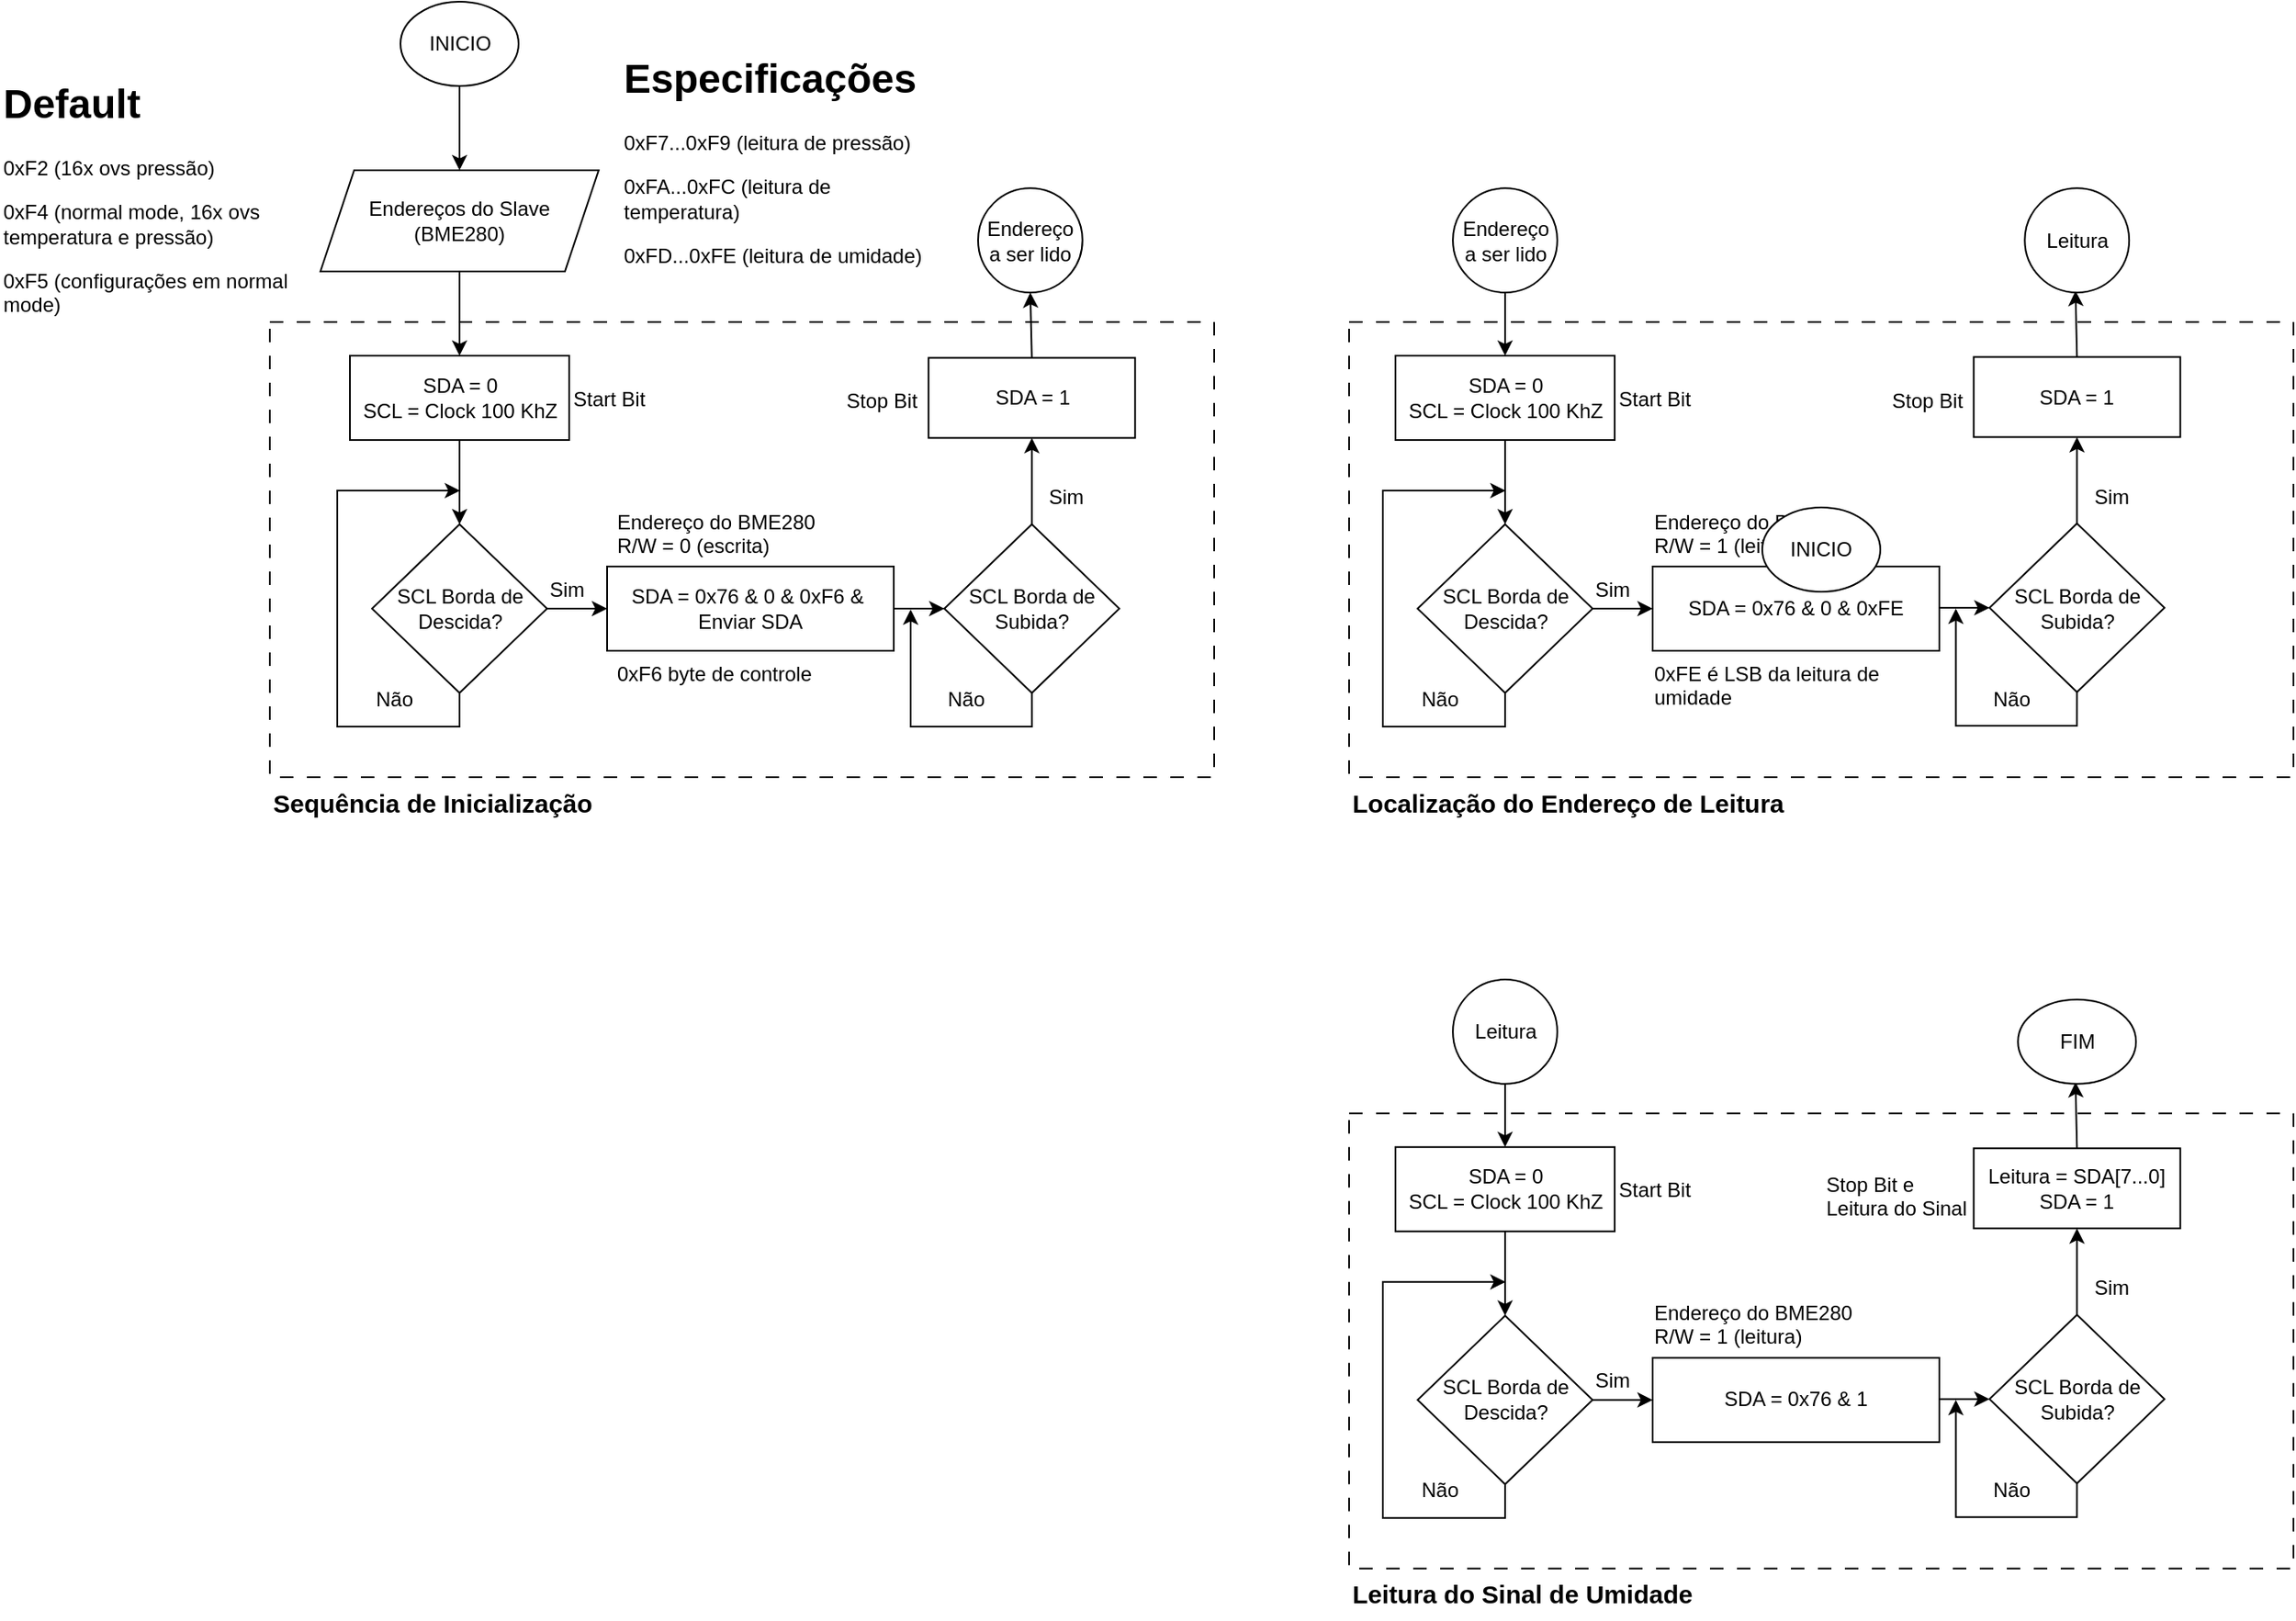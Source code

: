<mxfile version="24.6.0" type="github">
  <diagram name="Página-1" id="uo4vIWMoXTekdhAcwwu6">
    <mxGraphModel dx="1600" dy="775" grid="1" gridSize="10" guides="1" tooltips="1" connect="1" arrows="1" fold="1" page="1" pageScale="1" pageWidth="827" pageHeight="1169" math="0" shadow="0">
      <root>
        <mxCell id="0" />
        <mxCell id="1" parent="0" />
        <mxCell id="YiGi1f87aAJgmJdH8lJt-82" value="" style="rounded=0;whiteSpace=wrap;html=1;fillColor=none;dashed=1;dashPattern=8 8;" vertex="1" parent="1">
          <mxGeometry x="870" y="700" width="560" height="270" as="geometry" />
        </mxCell>
        <mxCell id="YiGi1f87aAJgmJdH8lJt-40" value="" style="rounded=0;whiteSpace=wrap;html=1;fillColor=none;dashed=1;dashPattern=8 8;" vertex="1" parent="1">
          <mxGeometry x="230" y="700" width="560" height="270" as="geometry" />
        </mxCell>
        <mxCell id="NG3DBzSu40vpIyD9UtTB-2" style="edgeStyle=orthogonalEdgeStyle;rounded=0;orthogonalLoop=1;jettySize=auto;html=1;exitX=0.5;exitY=1;exitDx=0;exitDy=0;entryX=0.5;entryY=0;entryDx=0;entryDy=0;" parent="1" source="NG3DBzSu40vpIyD9UtTB-3" target="NG3DBzSu40vpIyD9UtTB-5" edge="1">
          <mxGeometry relative="1" as="geometry" />
        </mxCell>
        <mxCell id="NG3DBzSu40vpIyD9UtTB-3" value="INICIO" style="ellipse;whiteSpace=wrap;html=1;" parent="1" vertex="1">
          <mxGeometry x="307.5" y="510" width="70" height="50" as="geometry" />
        </mxCell>
        <mxCell id="YiGi1f87aAJgmJdH8lJt-15" style="edgeStyle=orthogonalEdgeStyle;rounded=0;orthogonalLoop=1;jettySize=auto;html=1;exitX=0.5;exitY=1;exitDx=0;exitDy=0;" edge="1" parent="1" source="NG3DBzSu40vpIyD9UtTB-5" target="YiGi1f87aAJgmJdH8lJt-13">
          <mxGeometry relative="1" as="geometry" />
        </mxCell>
        <mxCell id="NG3DBzSu40vpIyD9UtTB-5" value="Endereços do Slave (BME280)" style="shape=parallelogram;perimeter=parallelogramPerimeter;whiteSpace=wrap;html=1;fixedSize=1;" parent="1" vertex="1">
          <mxGeometry x="260" y="610" width="165" height="60" as="geometry" />
        </mxCell>
        <mxCell id="NG3DBzSu40vpIyD9UtTB-6" value="&lt;h1 style=&quot;margin-top: 0px;&quot;&gt;Especificações&lt;/h1&gt;&lt;p&gt;&lt;span style=&quot;background-color: initial;&quot;&gt;0xF7...0xF9 (leitura de pressão)&lt;/span&gt;&lt;/p&gt;&lt;p&gt;&lt;span style=&quot;background-color: initial;&quot;&gt;0xFA...0xFC (leitura de temperatura)&lt;/span&gt;&lt;/p&gt;&lt;p&gt;&lt;span style=&quot;background-color: initial;&quot;&gt;0xFD...0xFE (leitura de umidade)&lt;/span&gt;&lt;/p&gt;&lt;p&gt;&lt;span style=&quot;background-color: initial;&quot;&gt;&lt;br&gt;&lt;/span&gt;&lt;/p&gt;&lt;p&gt;&lt;br&gt;&lt;/p&gt;" style="text;html=1;whiteSpace=wrap;overflow=hidden;rounded=0;" parent="1" vertex="1">
          <mxGeometry x="437.5" y="535" width="190" height="135" as="geometry" />
        </mxCell>
        <mxCell id="YiGi1f87aAJgmJdH8lJt-32" style="edgeStyle=orthogonalEdgeStyle;rounded=0;orthogonalLoop=1;jettySize=auto;html=1;exitX=1;exitY=0.5;exitDx=0;exitDy=0;entryX=0;entryY=0.5;entryDx=0;entryDy=0;" edge="1" parent="1" source="NG3DBzSu40vpIyD9UtTB-11" target="YiGi1f87aAJgmJdH8lJt-31">
          <mxGeometry relative="1" as="geometry" />
        </mxCell>
        <mxCell id="NG3DBzSu40vpIyD9UtTB-11" value="SDA = 0x76 &amp;amp; 0 &amp;amp; 0xF6 &amp;amp;&amp;nbsp;&lt;div&gt;Enviar SDA&lt;/div&gt;" style="rounded=0;whiteSpace=wrap;html=1;" parent="1" vertex="1">
          <mxGeometry x="430" y="845" width="170" height="50" as="geometry" />
        </mxCell>
        <mxCell id="YiGi1f87aAJgmJdH8lJt-21" style="edgeStyle=orthogonalEdgeStyle;rounded=0;orthogonalLoop=1;jettySize=auto;html=1;exitX=1;exitY=0.5;exitDx=0;exitDy=0;entryX=0;entryY=0.5;entryDx=0;entryDy=0;" edge="1" parent="1" source="NG3DBzSu40vpIyD9UtTB-14" target="NG3DBzSu40vpIyD9UtTB-11">
          <mxGeometry relative="1" as="geometry" />
        </mxCell>
        <mxCell id="YiGi1f87aAJgmJdH8lJt-23" style="edgeStyle=orthogonalEdgeStyle;rounded=0;orthogonalLoop=1;jettySize=auto;html=1;exitX=0.5;exitY=1;exitDx=0;exitDy=0;" edge="1" parent="1" source="NG3DBzSu40vpIyD9UtTB-14">
          <mxGeometry relative="1" as="geometry">
            <mxPoint x="342.783" y="800" as="targetPoint" />
            <Array as="points">
              <mxPoint x="343" y="940" />
              <mxPoint x="270" y="940" />
              <mxPoint x="270" y="800" />
            </Array>
          </mxGeometry>
        </mxCell>
        <mxCell id="NG3DBzSu40vpIyD9UtTB-14" value="SCL Borda de Descida?" style="rhombus;whiteSpace=wrap;html=1;" parent="1" vertex="1">
          <mxGeometry x="290.63" y="820" width="103.75" height="100" as="geometry" />
        </mxCell>
        <mxCell id="YiGi1f87aAJgmJdH8lJt-2" value="&lt;h1 style=&quot;margin-top: 0px;&quot;&gt;Default&lt;/h1&gt;&lt;p&gt;0xF2 (16x ovs pressão)&lt;/p&gt;&lt;p&gt;0xF4 (normal mode, 16x ovs temperatura e pressão)&lt;/p&gt;&lt;p&gt;&lt;span style=&quot;background-color: initial;&quot;&gt;0xF5 (configurações em normal mode)&lt;/span&gt;&lt;/p&gt;" style="text;html=1;whiteSpace=wrap;overflow=hidden;rounded=0;" vertex="1" parent="1">
          <mxGeometry x="70" y="550" width="190" height="150" as="geometry" />
        </mxCell>
        <mxCell id="YiGi1f87aAJgmJdH8lJt-17" style="edgeStyle=orthogonalEdgeStyle;rounded=0;orthogonalLoop=1;jettySize=auto;html=1;exitX=0.5;exitY=1;exitDx=0;exitDy=0;entryX=0.5;entryY=0;entryDx=0;entryDy=0;" edge="1" parent="1" source="YiGi1f87aAJgmJdH8lJt-13" target="NG3DBzSu40vpIyD9UtTB-14">
          <mxGeometry relative="1" as="geometry" />
        </mxCell>
        <mxCell id="YiGi1f87aAJgmJdH8lJt-13" value="&lt;div&gt;SDA = 0&lt;/div&gt;SCL = Clock 100 KhZ" style="rounded=0;whiteSpace=wrap;html=1;" vertex="1" parent="1">
          <mxGeometry x="277.5" y="720" width="130" height="50" as="geometry" />
        </mxCell>
        <mxCell id="YiGi1f87aAJgmJdH8lJt-19" value="Endereço do BME280 &#xa;R/W = 0 (escrita)" style="text;whiteSpace=wrap;" vertex="1" parent="1">
          <mxGeometry x="433.75" y="805" width="156.25" height="40" as="geometry" />
        </mxCell>
        <mxCell id="YiGi1f87aAJgmJdH8lJt-22" value="Sim" style="text;whiteSpace=wrap;" vertex="1" parent="1">
          <mxGeometry x="394.38" y="845" width="30" height="30" as="geometry" />
        </mxCell>
        <mxCell id="YiGi1f87aAJgmJdH8lJt-24" value="Não" style="text;whiteSpace=wrap;" vertex="1" parent="1">
          <mxGeometry x="290.63" y="910" width="30" height="30" as="geometry" />
        </mxCell>
        <mxCell id="YiGi1f87aAJgmJdH8lJt-25" value="0xF6 byte de controle" style="text;whiteSpace=wrap;" vertex="1" parent="1">
          <mxGeometry x="433.75" y="895" width="122.5" height="40" as="geometry" />
        </mxCell>
        <mxCell id="YiGi1f87aAJgmJdH8lJt-26" value="Start Bit" style="text;whiteSpace=wrap;" vertex="1" parent="1">
          <mxGeometry x="407.5" y="732" width="60" height="25" as="geometry" />
        </mxCell>
        <mxCell id="YiGi1f87aAJgmJdH8lJt-33" style="edgeStyle=orthogonalEdgeStyle;rounded=0;orthogonalLoop=1;jettySize=auto;html=1;exitX=0.5;exitY=1;exitDx=0;exitDy=0;" edge="1" parent="1" source="YiGi1f87aAJgmJdH8lJt-31">
          <mxGeometry relative="1" as="geometry">
            <mxPoint x="610" y="870" as="targetPoint" />
          </mxGeometry>
        </mxCell>
        <mxCell id="YiGi1f87aAJgmJdH8lJt-37" style="edgeStyle=orthogonalEdgeStyle;rounded=0;orthogonalLoop=1;jettySize=auto;html=1;exitX=0.5;exitY=0;exitDx=0;exitDy=0;entryX=0.5;entryY=1;entryDx=0;entryDy=0;" edge="1" parent="1" source="YiGi1f87aAJgmJdH8lJt-31" target="YiGi1f87aAJgmJdH8lJt-36">
          <mxGeometry relative="1" as="geometry" />
        </mxCell>
        <mxCell id="YiGi1f87aAJgmJdH8lJt-31" value="SCL Borda de Subida?" style="rhombus;whiteSpace=wrap;html=1;" vertex="1" parent="1">
          <mxGeometry x="630" y="820" width="103.75" height="100" as="geometry" />
        </mxCell>
        <mxCell id="YiGi1f87aAJgmJdH8lJt-34" value="Não" style="text;whiteSpace=wrap;" vertex="1" parent="1">
          <mxGeometry x="630" y="910" width="30" height="30" as="geometry" />
        </mxCell>
        <mxCell id="YiGi1f87aAJgmJdH8lJt-44" style="edgeStyle=orthogonalEdgeStyle;rounded=0;orthogonalLoop=1;jettySize=auto;html=1;exitX=0.5;exitY=0;exitDx=0;exitDy=0;entryX=0.5;entryY=1;entryDx=0;entryDy=0;" edge="1" parent="1" source="YiGi1f87aAJgmJdH8lJt-36" target="YiGi1f87aAJgmJdH8lJt-43">
          <mxGeometry relative="1" as="geometry" />
        </mxCell>
        <mxCell id="YiGi1f87aAJgmJdH8lJt-36" value="&lt;div&gt;SDA = 1&lt;/div&gt;" style="rounded=0;whiteSpace=wrap;html=1;" vertex="1" parent="1">
          <mxGeometry x="620.62" y="721.25" width="122.5" height="47.5" as="geometry" />
        </mxCell>
        <mxCell id="YiGi1f87aAJgmJdH8lJt-38" value="Stop Bit" style="text;whiteSpace=wrap;" vertex="1" parent="1">
          <mxGeometry x="570" y="732.5" width="60" height="25" as="geometry" />
        </mxCell>
        <mxCell id="YiGi1f87aAJgmJdH8lJt-39" value="Sim" style="text;whiteSpace=wrap;" vertex="1" parent="1">
          <mxGeometry x="690" y="790" width="30" height="30" as="geometry" />
        </mxCell>
        <mxCell id="YiGi1f87aAJgmJdH8lJt-42" value="Sequência de Inicialização" style="text;whiteSpace=wrap;fontStyle=1;fontSize=15;" vertex="1" parent="1">
          <mxGeometry x="230" y="970" width="220" height="30" as="geometry" />
        </mxCell>
        <mxCell id="YiGi1f87aAJgmJdH8lJt-43" value="Endereço a ser lido" style="ellipse;whiteSpace=wrap;html=1;aspect=fixed;" vertex="1" parent="1">
          <mxGeometry x="650" y="620.62" width="61.88" height="61.88" as="geometry" />
        </mxCell>
        <mxCell id="YiGi1f87aAJgmJdH8lJt-53" style="edgeStyle=orthogonalEdgeStyle;rounded=0;orthogonalLoop=1;jettySize=auto;html=1;exitX=0.5;exitY=1;exitDx=0;exitDy=0;entryX=0.5;entryY=0;entryDx=0;entryDy=0;" edge="1" parent="1" source="YiGi1f87aAJgmJdH8lJt-45" target="YiGi1f87aAJgmJdH8lJt-49">
          <mxGeometry relative="1" as="geometry" />
        </mxCell>
        <mxCell id="YiGi1f87aAJgmJdH8lJt-45" value="Endereço a ser lido" style="ellipse;whiteSpace=wrap;html=1;aspect=fixed;" vertex="1" parent="1">
          <mxGeometry x="931.56" y="620.62" width="61.88" height="61.88" as="geometry" />
        </mxCell>
        <mxCell id="YiGi1f87aAJgmJdH8lJt-46" style="edgeStyle=orthogonalEdgeStyle;rounded=0;orthogonalLoop=1;jettySize=auto;html=1;exitX=0.5;exitY=1;exitDx=0;exitDy=0;" edge="1" parent="1" source="YiGi1f87aAJgmJdH8lJt-47">
          <mxGeometry relative="1" as="geometry">
            <mxPoint x="962.783" y="800" as="targetPoint" />
            <Array as="points">
              <mxPoint x="963" y="940" />
              <mxPoint x="890" y="940" />
              <mxPoint x="890" y="800" />
            </Array>
          </mxGeometry>
        </mxCell>
        <mxCell id="YiGi1f87aAJgmJdH8lJt-63" style="edgeStyle=orthogonalEdgeStyle;rounded=0;orthogonalLoop=1;jettySize=auto;html=1;exitX=1;exitY=0.5;exitDx=0;exitDy=0;entryX=0;entryY=0.5;entryDx=0;entryDy=0;" edge="1" parent="1" source="YiGi1f87aAJgmJdH8lJt-47" target="YiGi1f87aAJgmJdH8lJt-55">
          <mxGeometry relative="1" as="geometry" />
        </mxCell>
        <mxCell id="YiGi1f87aAJgmJdH8lJt-47" value="SCL Borda de Descida?" style="rhombus;whiteSpace=wrap;html=1;" vertex="1" parent="1">
          <mxGeometry x="910.63" y="820" width="103.75" height="100" as="geometry" />
        </mxCell>
        <mxCell id="YiGi1f87aAJgmJdH8lJt-48" style="edgeStyle=orthogonalEdgeStyle;rounded=0;orthogonalLoop=1;jettySize=auto;html=1;exitX=0.5;exitY=1;exitDx=0;exitDy=0;entryX=0.5;entryY=0;entryDx=0;entryDy=0;" edge="1" parent="1" source="YiGi1f87aAJgmJdH8lJt-49" target="YiGi1f87aAJgmJdH8lJt-47">
          <mxGeometry relative="1" as="geometry" />
        </mxCell>
        <mxCell id="YiGi1f87aAJgmJdH8lJt-49" value="&lt;div&gt;SDA = 0&lt;/div&gt;SCL = Clock 100 KhZ" style="rounded=0;whiteSpace=wrap;html=1;" vertex="1" parent="1">
          <mxGeometry x="897.5" y="720" width="130" height="50" as="geometry" />
        </mxCell>
        <mxCell id="YiGi1f87aAJgmJdH8lJt-50" value="Não" style="text;whiteSpace=wrap;" vertex="1" parent="1">
          <mxGeometry x="910.63" y="910" width="30" height="30" as="geometry" />
        </mxCell>
        <mxCell id="YiGi1f87aAJgmJdH8lJt-51" value="Start Bit" style="text;whiteSpace=wrap;" vertex="1" parent="1">
          <mxGeometry x="1027.5" y="732" width="60" height="25" as="geometry" />
        </mxCell>
        <mxCell id="YiGi1f87aAJgmJdH8lJt-55" value="SDA = 0x76 &amp;amp; 0 &amp;amp; 0xFE" style="rounded=0;whiteSpace=wrap;html=1;" vertex="1" parent="1">
          <mxGeometry x="1050" y="845" width="170" height="50" as="geometry" />
        </mxCell>
        <mxCell id="YiGi1f87aAJgmJdH8lJt-59" value="Endereço do BME280 &#xa;R/W = 1 (leitura)" style="text;whiteSpace=wrap;" vertex="1" parent="1">
          <mxGeometry x="1049.37" y="805" width="156.25" height="40" as="geometry" />
        </mxCell>
        <mxCell id="YiGi1f87aAJgmJdH8lJt-60" value="Sim" style="text;whiteSpace=wrap;" vertex="1" parent="1">
          <mxGeometry x="1014.38" y="845" width="30" height="20" as="geometry" />
        </mxCell>
        <mxCell id="YiGi1f87aAJgmJdH8lJt-61" value="0xFE é LSB da leitura de umidade" style="text;whiteSpace=wrap;" vertex="1" parent="1">
          <mxGeometry x="1049.37" y="895" width="140.63" height="40" as="geometry" />
        </mxCell>
        <mxCell id="YiGi1f87aAJgmJdH8lJt-72" style="edgeStyle=orthogonalEdgeStyle;rounded=0;orthogonalLoop=1;jettySize=auto;html=1;exitX=1;exitY=0.5;exitDx=0;exitDy=0;entryX=0;entryY=0.5;entryDx=0;entryDy=0;" edge="1" parent="1" target="YiGi1f87aAJgmJdH8lJt-75">
          <mxGeometry relative="1" as="geometry">
            <mxPoint x="1219.75" y="869.5" as="sourcePoint" />
          </mxGeometry>
        </mxCell>
        <mxCell id="YiGi1f87aAJgmJdH8lJt-73" style="edgeStyle=orthogonalEdgeStyle;rounded=0;orthogonalLoop=1;jettySize=auto;html=1;exitX=0.5;exitY=1;exitDx=0;exitDy=0;" edge="1" parent="1" source="YiGi1f87aAJgmJdH8lJt-75">
          <mxGeometry relative="1" as="geometry">
            <mxPoint x="1229.75" y="869.5" as="targetPoint" />
          </mxGeometry>
        </mxCell>
        <mxCell id="YiGi1f87aAJgmJdH8lJt-74" style="edgeStyle=orthogonalEdgeStyle;rounded=0;orthogonalLoop=1;jettySize=auto;html=1;exitX=0.5;exitY=0;exitDx=0;exitDy=0;entryX=0.5;entryY=1;entryDx=0;entryDy=0;" edge="1" parent="1" source="YiGi1f87aAJgmJdH8lJt-75" target="YiGi1f87aAJgmJdH8lJt-77">
          <mxGeometry relative="1" as="geometry" />
        </mxCell>
        <mxCell id="YiGi1f87aAJgmJdH8lJt-75" value="SCL Borda de Subida?" style="rhombus;whiteSpace=wrap;html=1;" vertex="1" parent="1">
          <mxGeometry x="1249.75" y="819.5" width="103.75" height="100" as="geometry" />
        </mxCell>
        <mxCell id="YiGi1f87aAJgmJdH8lJt-76" style="edgeStyle=orthogonalEdgeStyle;rounded=0;orthogonalLoop=1;jettySize=auto;html=1;exitX=0.5;exitY=0;exitDx=0;exitDy=0;entryX=0.5;entryY=1;entryDx=0;entryDy=0;" edge="1" parent="1" source="YiGi1f87aAJgmJdH8lJt-77">
          <mxGeometry relative="1" as="geometry">
            <mxPoint x="1300.75" y="681.5" as="targetPoint" />
          </mxGeometry>
        </mxCell>
        <mxCell id="YiGi1f87aAJgmJdH8lJt-77" value="&lt;div&gt;SDA = 1&lt;/div&gt;" style="rounded=0;whiteSpace=wrap;html=1;" vertex="1" parent="1">
          <mxGeometry x="1240.37" y="720.75" width="122.5" height="47.5" as="geometry" />
        </mxCell>
        <mxCell id="YiGi1f87aAJgmJdH8lJt-78" value="Stop Bit" style="text;whiteSpace=wrap;" vertex="1" parent="1">
          <mxGeometry x="1190" y="732.5" width="60" height="25" as="geometry" />
        </mxCell>
        <mxCell id="YiGi1f87aAJgmJdH8lJt-79" value="Sim" style="text;whiteSpace=wrap;" vertex="1" parent="1">
          <mxGeometry x="1309.75" y="789.5" width="30" height="30" as="geometry" />
        </mxCell>
        <mxCell id="YiGi1f87aAJgmJdH8lJt-80" value="Não" style="text;whiteSpace=wrap;" vertex="1" parent="1">
          <mxGeometry x="1249.75" y="910" width="30" height="30" as="geometry" />
        </mxCell>
        <mxCell id="YiGi1f87aAJgmJdH8lJt-81" value="Leitura" style="ellipse;whiteSpace=wrap;html=1;aspect=fixed;" vertex="1" parent="1">
          <mxGeometry x="1270.68" y="620.62" width="61.88" height="61.88" as="geometry" />
        </mxCell>
        <mxCell id="YiGi1f87aAJgmJdH8lJt-83" value="Localização do Endereço de Leitura" style="text;whiteSpace=wrap;fontStyle=1;fontSize=15;" vertex="1" parent="1">
          <mxGeometry x="870" y="970" width="300" height="30" as="geometry" />
        </mxCell>
        <mxCell id="YiGi1f87aAJgmJdH8lJt-84" value="" style="rounded=0;whiteSpace=wrap;html=1;fillColor=none;dashed=1;dashPattern=8 8;" vertex="1" parent="1">
          <mxGeometry x="870" y="1169.38" width="560" height="270" as="geometry" />
        </mxCell>
        <mxCell id="YiGi1f87aAJgmJdH8lJt-85" style="edgeStyle=orthogonalEdgeStyle;rounded=0;orthogonalLoop=1;jettySize=auto;html=1;exitX=0.5;exitY=1;exitDx=0;exitDy=0;entryX=0.5;entryY=0;entryDx=0;entryDy=0;" edge="1" parent="1" source="YiGi1f87aAJgmJdH8lJt-86" target="YiGi1f87aAJgmJdH8lJt-91">
          <mxGeometry relative="1" as="geometry" />
        </mxCell>
        <mxCell id="YiGi1f87aAJgmJdH8lJt-86" value="Leitura" style="ellipse;whiteSpace=wrap;html=1;aspect=fixed;" vertex="1" parent="1">
          <mxGeometry x="931.56" y="1090" width="61.88" height="61.88" as="geometry" />
        </mxCell>
        <mxCell id="YiGi1f87aAJgmJdH8lJt-87" style="edgeStyle=orthogonalEdgeStyle;rounded=0;orthogonalLoop=1;jettySize=auto;html=1;exitX=0.5;exitY=1;exitDx=0;exitDy=0;" edge="1" parent="1" source="YiGi1f87aAJgmJdH8lJt-89">
          <mxGeometry relative="1" as="geometry">
            <mxPoint x="962.783" y="1269.38" as="targetPoint" />
            <Array as="points">
              <mxPoint x="963" y="1409.38" />
              <mxPoint x="890" y="1409.38" />
              <mxPoint x="890" y="1269.38" />
            </Array>
          </mxGeometry>
        </mxCell>
        <mxCell id="YiGi1f87aAJgmJdH8lJt-88" style="edgeStyle=orthogonalEdgeStyle;rounded=0;orthogonalLoop=1;jettySize=auto;html=1;exitX=1;exitY=0.5;exitDx=0;exitDy=0;entryX=0;entryY=0.5;entryDx=0;entryDy=0;" edge="1" parent="1" source="YiGi1f87aAJgmJdH8lJt-89" target="YiGi1f87aAJgmJdH8lJt-94">
          <mxGeometry relative="1" as="geometry" />
        </mxCell>
        <mxCell id="YiGi1f87aAJgmJdH8lJt-89" value="SCL Borda de Descida?" style="rhombus;whiteSpace=wrap;html=1;" vertex="1" parent="1">
          <mxGeometry x="910.63" y="1289.38" width="103.75" height="100" as="geometry" />
        </mxCell>
        <mxCell id="YiGi1f87aAJgmJdH8lJt-90" style="edgeStyle=orthogonalEdgeStyle;rounded=0;orthogonalLoop=1;jettySize=auto;html=1;exitX=0.5;exitY=1;exitDx=0;exitDy=0;entryX=0.5;entryY=0;entryDx=0;entryDy=0;" edge="1" parent="1" source="YiGi1f87aAJgmJdH8lJt-91" target="YiGi1f87aAJgmJdH8lJt-89">
          <mxGeometry relative="1" as="geometry" />
        </mxCell>
        <mxCell id="YiGi1f87aAJgmJdH8lJt-91" value="&lt;div&gt;SDA = 0&lt;/div&gt;SCL = Clock 100 KhZ" style="rounded=0;whiteSpace=wrap;html=1;" vertex="1" parent="1">
          <mxGeometry x="897.5" y="1189.38" width="130" height="50" as="geometry" />
        </mxCell>
        <mxCell id="YiGi1f87aAJgmJdH8lJt-92" value="Não" style="text;whiteSpace=wrap;" vertex="1" parent="1">
          <mxGeometry x="910.63" y="1379.38" width="30" height="30" as="geometry" />
        </mxCell>
        <mxCell id="YiGi1f87aAJgmJdH8lJt-93" value="Start Bit" style="text;whiteSpace=wrap;" vertex="1" parent="1">
          <mxGeometry x="1027.5" y="1201.38" width="60" height="25" as="geometry" />
        </mxCell>
        <mxCell id="YiGi1f87aAJgmJdH8lJt-94" value="SDA = 0x76 &amp;amp; 1" style="rounded=0;whiteSpace=wrap;html=1;" vertex="1" parent="1">
          <mxGeometry x="1050" y="1314.38" width="170" height="50" as="geometry" />
        </mxCell>
        <mxCell id="YiGi1f87aAJgmJdH8lJt-95" value="Endereço do BME280 &#xa;R/W = 1 (leitura)" style="text;whiteSpace=wrap;" vertex="1" parent="1">
          <mxGeometry x="1049.37" y="1274.38" width="156.25" height="40" as="geometry" />
        </mxCell>
        <mxCell id="YiGi1f87aAJgmJdH8lJt-96" value="Sim" style="text;whiteSpace=wrap;" vertex="1" parent="1">
          <mxGeometry x="1014.38" y="1314.38" width="30" height="20" as="geometry" />
        </mxCell>
        <mxCell id="YiGi1f87aAJgmJdH8lJt-98" style="edgeStyle=orthogonalEdgeStyle;rounded=0;orthogonalLoop=1;jettySize=auto;html=1;exitX=1;exitY=0.5;exitDx=0;exitDy=0;entryX=0;entryY=0.5;entryDx=0;entryDy=0;" edge="1" parent="1" target="YiGi1f87aAJgmJdH8lJt-101">
          <mxGeometry relative="1" as="geometry">
            <mxPoint x="1219.75" y="1338.88" as="sourcePoint" />
          </mxGeometry>
        </mxCell>
        <mxCell id="YiGi1f87aAJgmJdH8lJt-99" style="edgeStyle=orthogonalEdgeStyle;rounded=0;orthogonalLoop=1;jettySize=auto;html=1;exitX=0.5;exitY=1;exitDx=0;exitDy=0;" edge="1" parent="1" source="YiGi1f87aAJgmJdH8lJt-101">
          <mxGeometry relative="1" as="geometry">
            <mxPoint x="1229.75" y="1338.88" as="targetPoint" />
          </mxGeometry>
        </mxCell>
        <mxCell id="YiGi1f87aAJgmJdH8lJt-100" style="edgeStyle=orthogonalEdgeStyle;rounded=0;orthogonalLoop=1;jettySize=auto;html=1;exitX=0.5;exitY=0;exitDx=0;exitDy=0;entryX=0.5;entryY=1;entryDx=0;entryDy=0;" edge="1" parent="1" source="YiGi1f87aAJgmJdH8lJt-101" target="YiGi1f87aAJgmJdH8lJt-103">
          <mxGeometry relative="1" as="geometry" />
        </mxCell>
        <mxCell id="YiGi1f87aAJgmJdH8lJt-101" value="SCL Borda de Subida?" style="rhombus;whiteSpace=wrap;html=1;" vertex="1" parent="1">
          <mxGeometry x="1249.75" y="1288.88" width="103.75" height="100" as="geometry" />
        </mxCell>
        <mxCell id="YiGi1f87aAJgmJdH8lJt-102" style="edgeStyle=orthogonalEdgeStyle;rounded=0;orthogonalLoop=1;jettySize=auto;html=1;exitX=0.5;exitY=0;exitDx=0;exitDy=0;entryX=0.5;entryY=1;entryDx=0;entryDy=0;" edge="1" parent="1" source="YiGi1f87aAJgmJdH8lJt-103">
          <mxGeometry relative="1" as="geometry">
            <mxPoint x="1300.75" y="1150.88" as="targetPoint" />
          </mxGeometry>
        </mxCell>
        <mxCell id="YiGi1f87aAJgmJdH8lJt-103" value="&lt;div&gt;Leitura = SDA[7...0]&lt;/div&gt;&lt;div&gt;SDA = 1&lt;/div&gt;" style="rounded=0;whiteSpace=wrap;html=1;" vertex="1" parent="1">
          <mxGeometry x="1240.37" y="1190.13" width="122.5" height="47.5" as="geometry" />
        </mxCell>
        <mxCell id="YiGi1f87aAJgmJdH8lJt-104" value="Stop Bit e Leitura do Sinal" style="text;whiteSpace=wrap;" vertex="1" parent="1">
          <mxGeometry x="1151" y="1198.26" width="89.75" height="28.12" as="geometry" />
        </mxCell>
        <mxCell id="YiGi1f87aAJgmJdH8lJt-105" value="Sim" style="text;whiteSpace=wrap;" vertex="1" parent="1">
          <mxGeometry x="1310" y="1258.88" width="29.75" height="30" as="geometry" />
        </mxCell>
        <mxCell id="YiGi1f87aAJgmJdH8lJt-106" value="Não" style="text;whiteSpace=wrap;" vertex="1" parent="1">
          <mxGeometry x="1249.75" y="1379.38" width="30" height="30" as="geometry" />
        </mxCell>
        <mxCell id="YiGi1f87aAJgmJdH8lJt-108" value="Leitura do Sinal de Umidade" style="text;whiteSpace=wrap;fontStyle=1;fontSize=15;" vertex="1" parent="1">
          <mxGeometry x="870" y="1439.38" width="300" height="30" as="geometry" />
        </mxCell>
        <mxCell id="YiGi1f87aAJgmJdH8lJt-110" value="INICIO" style="ellipse;whiteSpace=wrap;html=1;" vertex="1" parent="1">
          <mxGeometry x="1115" y="810" width="70" height="50" as="geometry" />
        </mxCell>
        <mxCell id="YiGi1f87aAJgmJdH8lJt-112" value="FIM" style="ellipse;whiteSpace=wrap;html=1;" vertex="1" parent="1">
          <mxGeometry x="1266.63" y="1101.88" width="70" height="50" as="geometry" />
        </mxCell>
      </root>
    </mxGraphModel>
  </diagram>
</mxfile>
